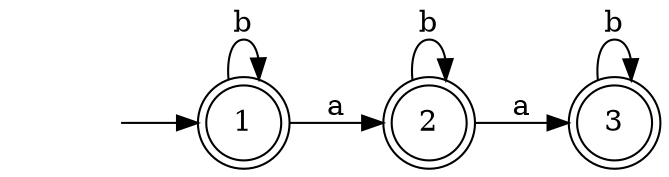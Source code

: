 digraph {
  rankdir=LR;
  node [shape = none, label=""]; 0;
  node [shape = doublecircle, label="1"]; 1;
  node [shape = doublecircle, label="2"]; 2;
  node [shape = doublecircle, label="3"]; 3;
  0 -> 1 [label = ""];
  1 -> 2 [label = "a"];
  2 -> 3 [label = "a"];
  1 -> 1 [label = "b"];
  2 -> 2 [label = "b"];
  3 -> 3 [label = "b"];
}
